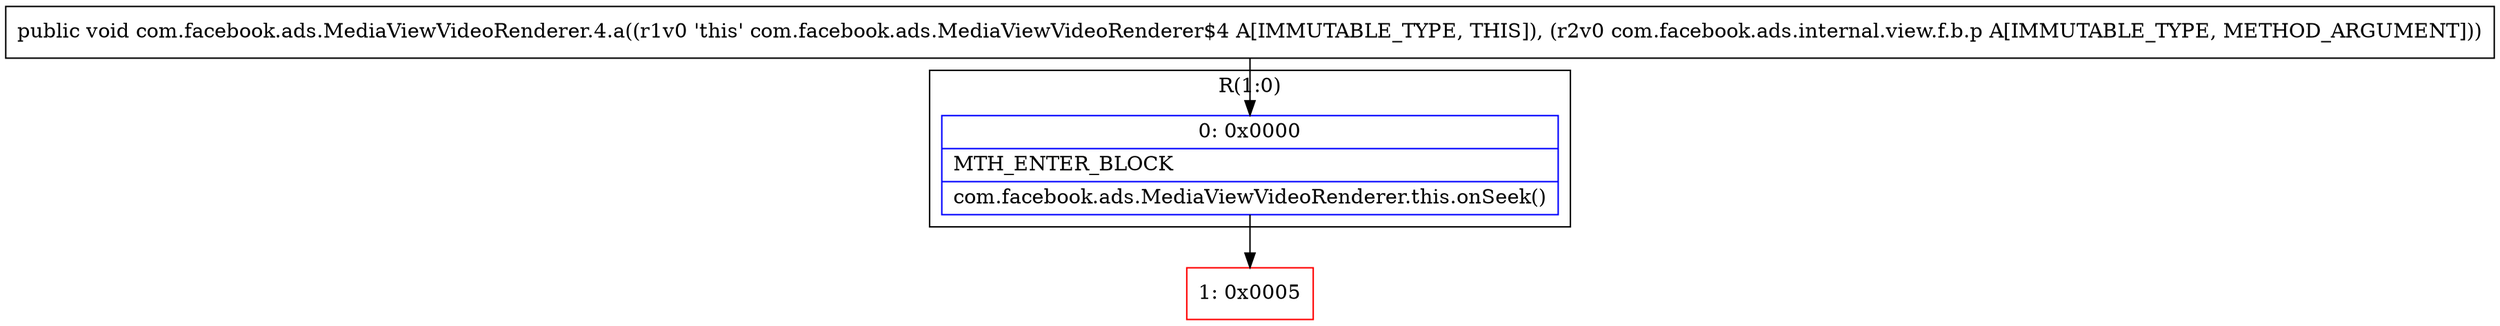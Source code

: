 digraph "CFG forcom.facebook.ads.MediaViewVideoRenderer.4.a(Lcom\/facebook\/ads\/internal\/view\/f\/b\/p;)V" {
subgraph cluster_Region_1940779218 {
label = "R(1:0)";
node [shape=record,color=blue];
Node_0 [shape=record,label="{0\:\ 0x0000|MTH_ENTER_BLOCK\l|com.facebook.ads.MediaViewVideoRenderer.this.onSeek()\l}"];
}
Node_1 [shape=record,color=red,label="{1\:\ 0x0005}"];
MethodNode[shape=record,label="{public void com.facebook.ads.MediaViewVideoRenderer.4.a((r1v0 'this' com.facebook.ads.MediaViewVideoRenderer$4 A[IMMUTABLE_TYPE, THIS]), (r2v0 com.facebook.ads.internal.view.f.b.p A[IMMUTABLE_TYPE, METHOD_ARGUMENT])) }"];
MethodNode -> Node_0;
Node_0 -> Node_1;
}

